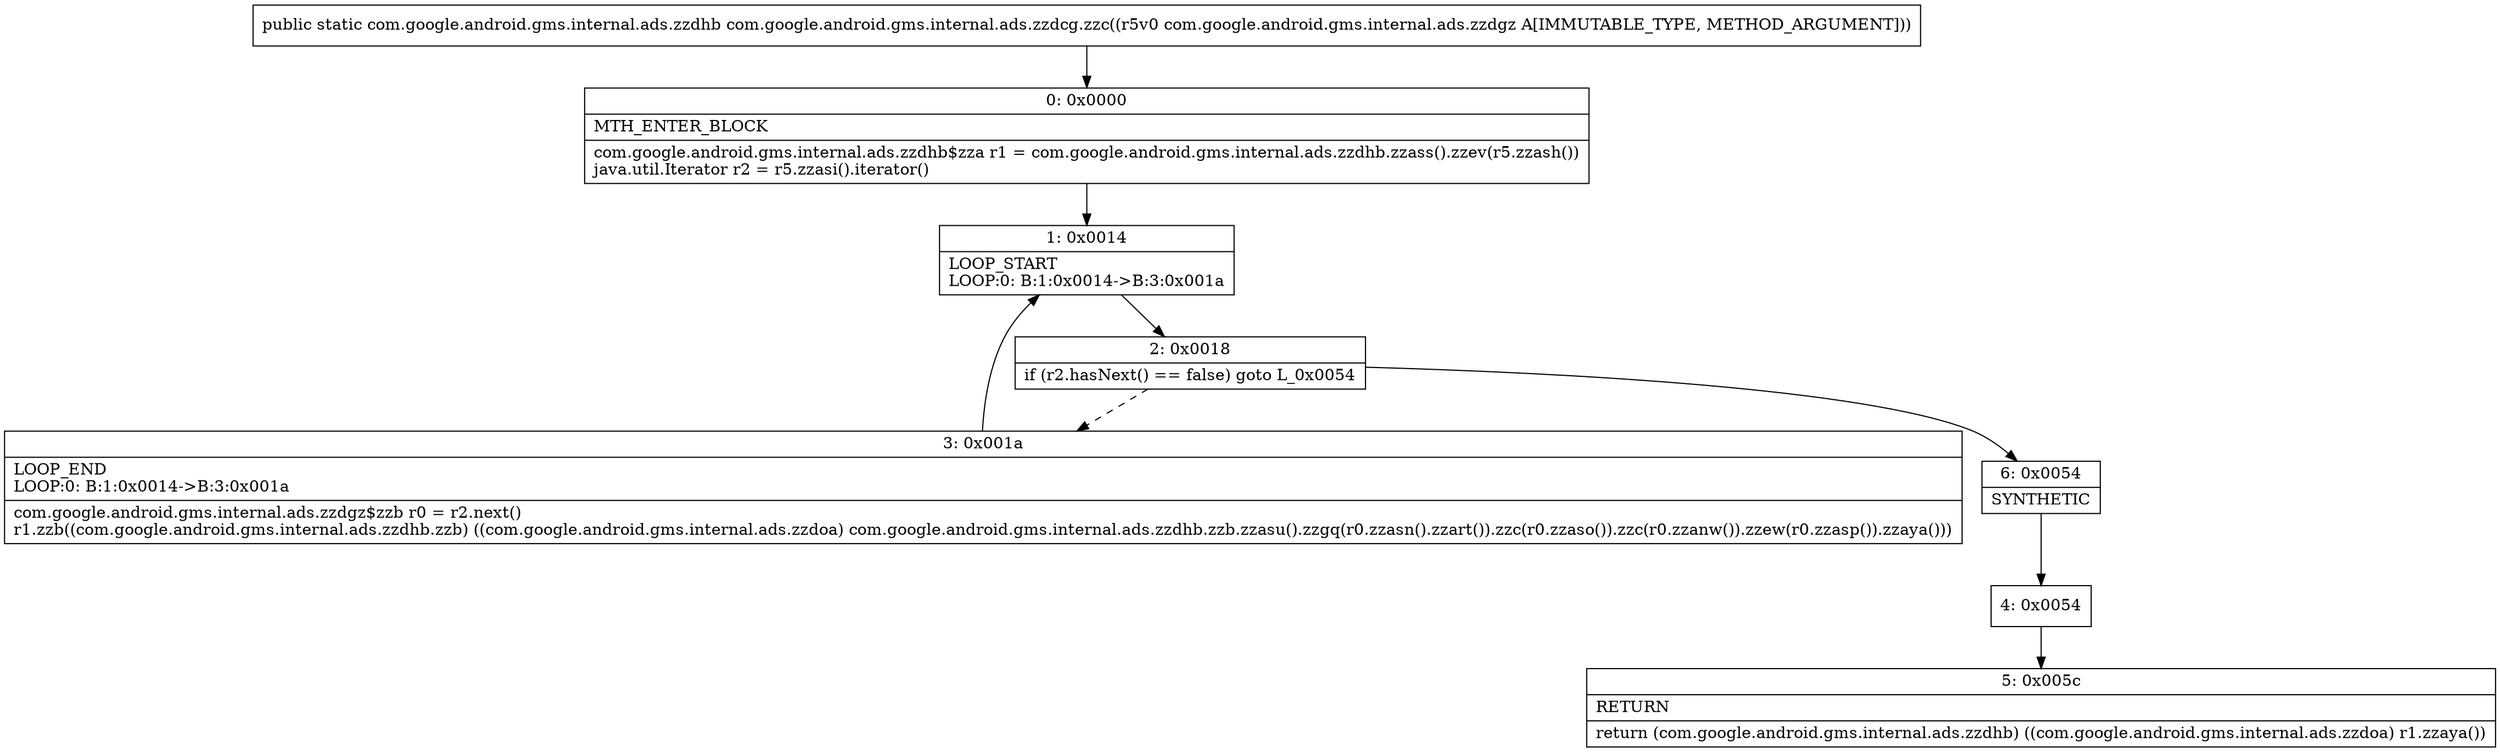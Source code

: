 digraph "CFG forcom.google.android.gms.internal.ads.zzdcg.zzc(Lcom\/google\/android\/gms\/internal\/ads\/zzdgz;)Lcom\/google\/android\/gms\/internal\/ads\/zzdhb;" {
Node_0 [shape=record,label="{0\:\ 0x0000|MTH_ENTER_BLOCK\l|com.google.android.gms.internal.ads.zzdhb$zza r1 = com.google.android.gms.internal.ads.zzdhb.zzass().zzev(r5.zzash())\ljava.util.Iterator r2 = r5.zzasi().iterator()\l}"];
Node_1 [shape=record,label="{1\:\ 0x0014|LOOP_START\lLOOP:0: B:1:0x0014\-\>B:3:0x001a\l}"];
Node_2 [shape=record,label="{2\:\ 0x0018|if (r2.hasNext() == false) goto L_0x0054\l}"];
Node_3 [shape=record,label="{3\:\ 0x001a|LOOP_END\lLOOP:0: B:1:0x0014\-\>B:3:0x001a\l|com.google.android.gms.internal.ads.zzdgz$zzb r0 = r2.next()\lr1.zzb((com.google.android.gms.internal.ads.zzdhb.zzb) ((com.google.android.gms.internal.ads.zzdoa) com.google.android.gms.internal.ads.zzdhb.zzb.zzasu().zzgq(r0.zzasn().zzart()).zzc(r0.zzaso()).zzc(r0.zzanw()).zzew(r0.zzasp()).zzaya()))\l}"];
Node_4 [shape=record,label="{4\:\ 0x0054}"];
Node_5 [shape=record,label="{5\:\ 0x005c|RETURN\l|return (com.google.android.gms.internal.ads.zzdhb) ((com.google.android.gms.internal.ads.zzdoa) r1.zzaya())\l}"];
Node_6 [shape=record,label="{6\:\ 0x0054|SYNTHETIC\l}"];
MethodNode[shape=record,label="{public static com.google.android.gms.internal.ads.zzdhb com.google.android.gms.internal.ads.zzdcg.zzc((r5v0 com.google.android.gms.internal.ads.zzdgz A[IMMUTABLE_TYPE, METHOD_ARGUMENT])) }"];
MethodNode -> Node_0;
Node_0 -> Node_1;
Node_1 -> Node_2;
Node_2 -> Node_3[style=dashed];
Node_2 -> Node_6;
Node_3 -> Node_1;
Node_4 -> Node_5;
Node_6 -> Node_4;
}

